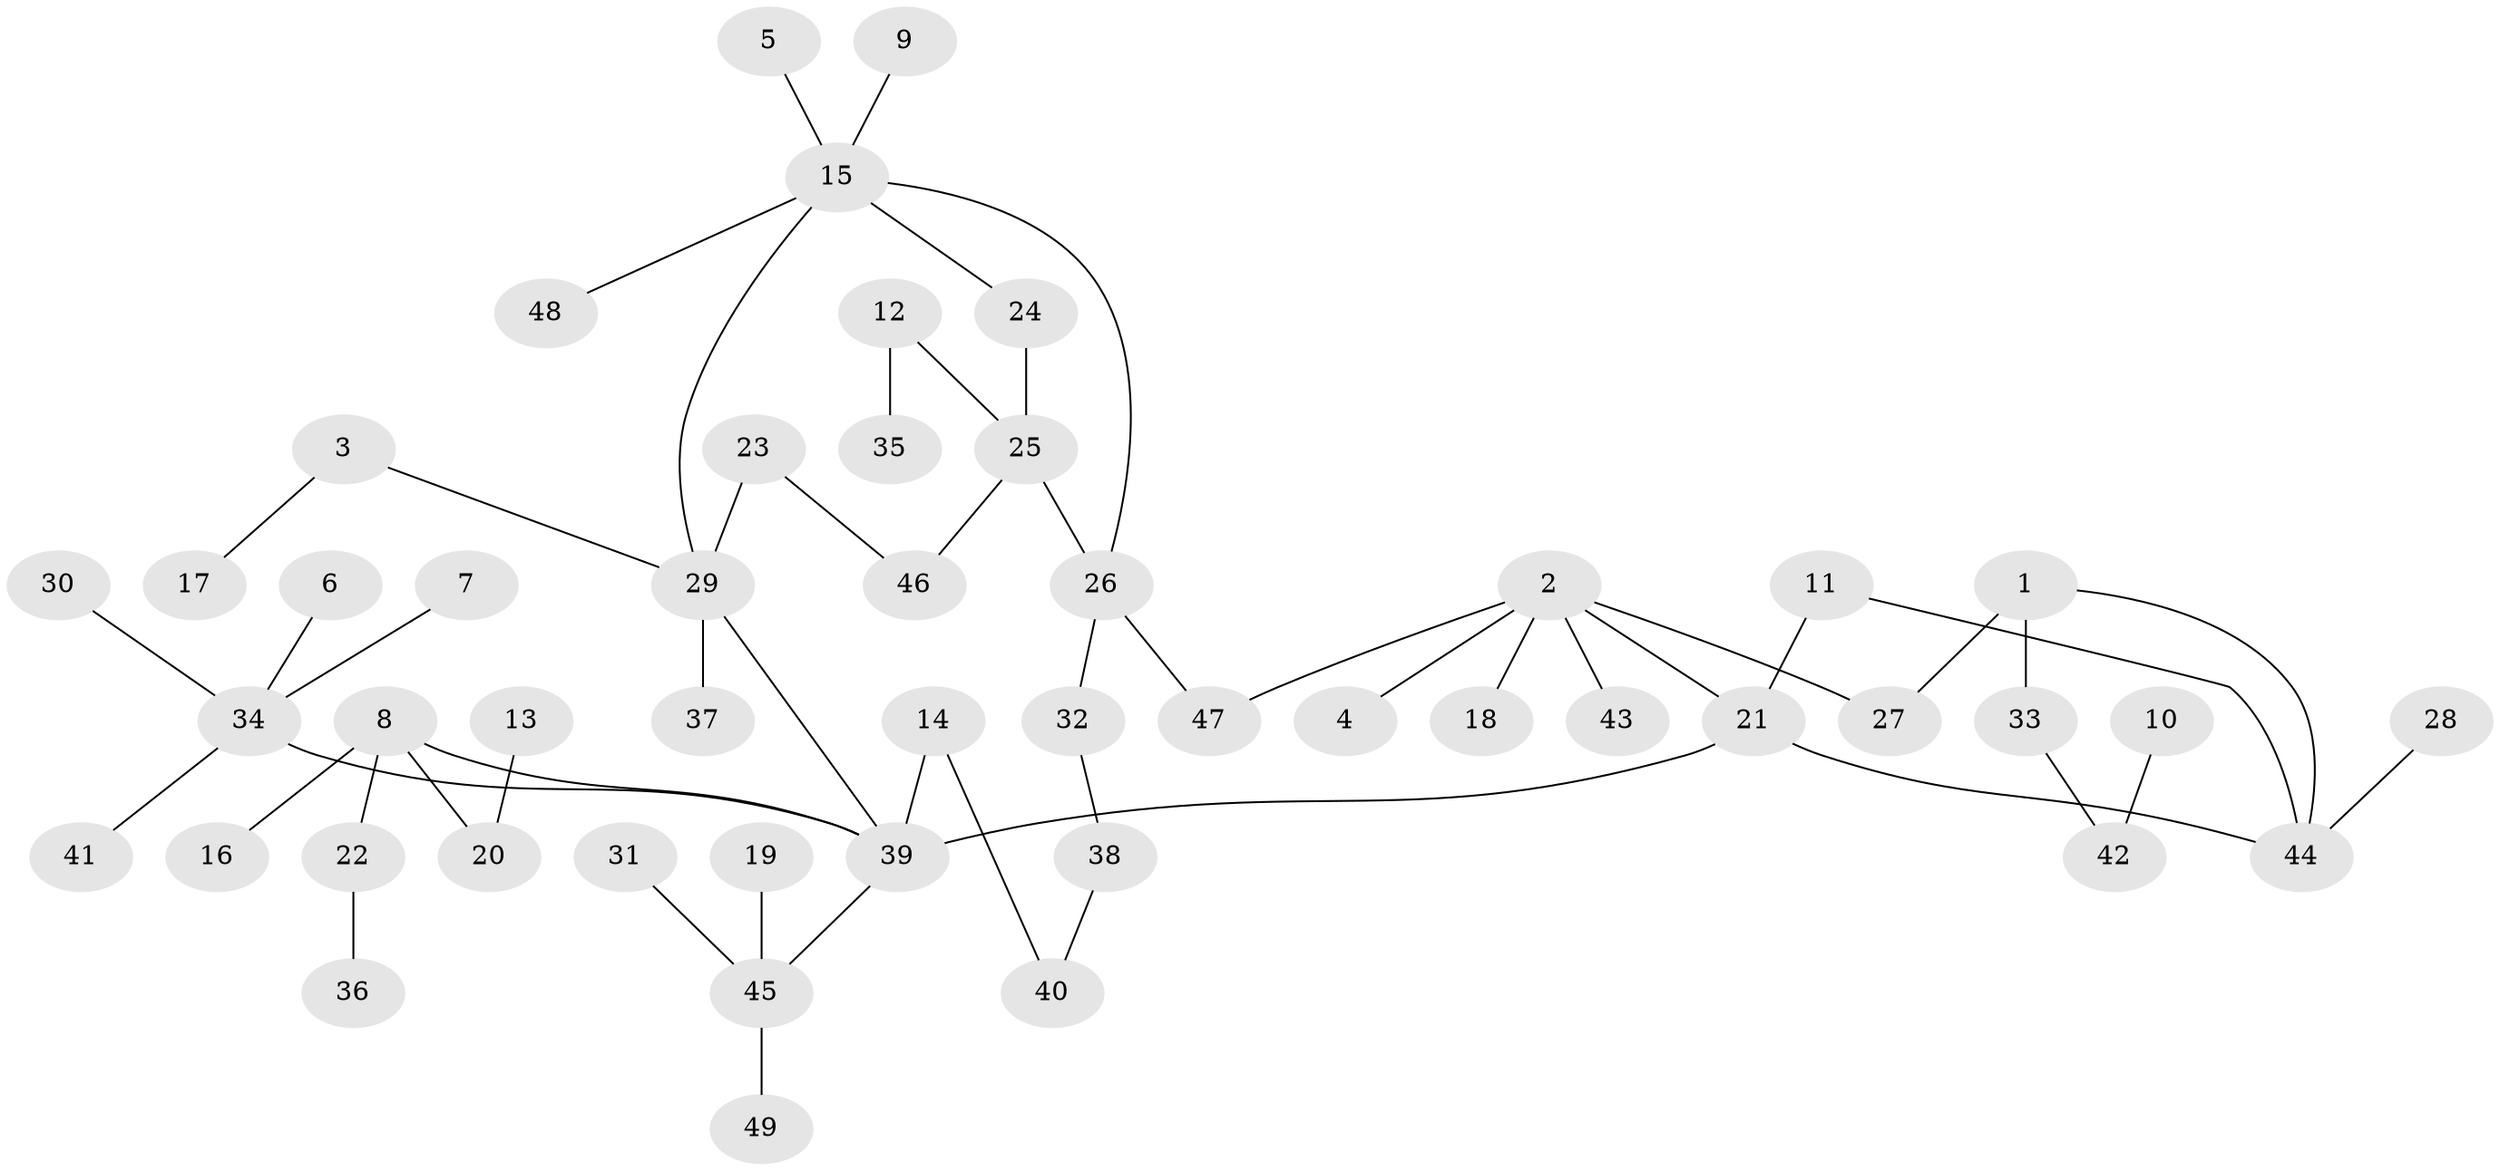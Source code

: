 // original degree distribution, {6: 0.05154639175257732, 7: 0.010309278350515464, 5: 0.030927835051546393, 3: 0.16494845360824742, 1: 0.4329896907216495, 2: 0.29896907216494845, 4: 0.010309278350515464}
// Generated by graph-tools (version 1.1) at 2025/01/03/09/25 03:01:05]
// undirected, 49 vertices, 54 edges
graph export_dot {
graph [start="1"]
  node [color=gray90,style=filled];
  1;
  2;
  3;
  4;
  5;
  6;
  7;
  8;
  9;
  10;
  11;
  12;
  13;
  14;
  15;
  16;
  17;
  18;
  19;
  20;
  21;
  22;
  23;
  24;
  25;
  26;
  27;
  28;
  29;
  30;
  31;
  32;
  33;
  34;
  35;
  36;
  37;
  38;
  39;
  40;
  41;
  42;
  43;
  44;
  45;
  46;
  47;
  48;
  49;
  1 -- 27 [weight=1.0];
  1 -- 33 [weight=1.0];
  1 -- 44 [weight=1.0];
  2 -- 4 [weight=1.0];
  2 -- 18 [weight=1.0];
  2 -- 21 [weight=1.0];
  2 -- 27 [weight=1.0];
  2 -- 43 [weight=1.0];
  2 -- 47 [weight=1.0];
  3 -- 17 [weight=1.0];
  3 -- 29 [weight=1.0];
  5 -- 15 [weight=1.0];
  6 -- 34 [weight=1.0];
  7 -- 34 [weight=1.0];
  8 -- 16 [weight=1.0];
  8 -- 20 [weight=1.0];
  8 -- 22 [weight=1.0];
  8 -- 39 [weight=1.0];
  9 -- 15 [weight=1.0];
  10 -- 42 [weight=1.0];
  11 -- 21 [weight=1.0];
  11 -- 44 [weight=1.0];
  12 -- 25 [weight=1.0];
  12 -- 35 [weight=1.0];
  13 -- 20 [weight=1.0];
  14 -- 39 [weight=1.0];
  14 -- 40 [weight=1.0];
  15 -- 24 [weight=1.0];
  15 -- 26 [weight=1.0];
  15 -- 29 [weight=1.0];
  15 -- 48 [weight=1.0];
  19 -- 45 [weight=1.0];
  21 -- 39 [weight=1.0];
  21 -- 44 [weight=1.0];
  22 -- 36 [weight=1.0];
  23 -- 29 [weight=1.0];
  23 -- 46 [weight=1.0];
  24 -- 25 [weight=1.0];
  25 -- 26 [weight=1.0];
  25 -- 46 [weight=1.0];
  26 -- 32 [weight=1.0];
  26 -- 47 [weight=1.0];
  28 -- 44 [weight=1.0];
  29 -- 37 [weight=1.0];
  29 -- 39 [weight=1.0];
  30 -- 34 [weight=1.0];
  31 -- 45 [weight=1.0];
  32 -- 38 [weight=1.0];
  33 -- 42 [weight=1.0];
  34 -- 39 [weight=1.0];
  34 -- 41 [weight=1.0];
  38 -- 40 [weight=1.0];
  39 -- 45 [weight=1.0];
  45 -- 49 [weight=1.0];
}
